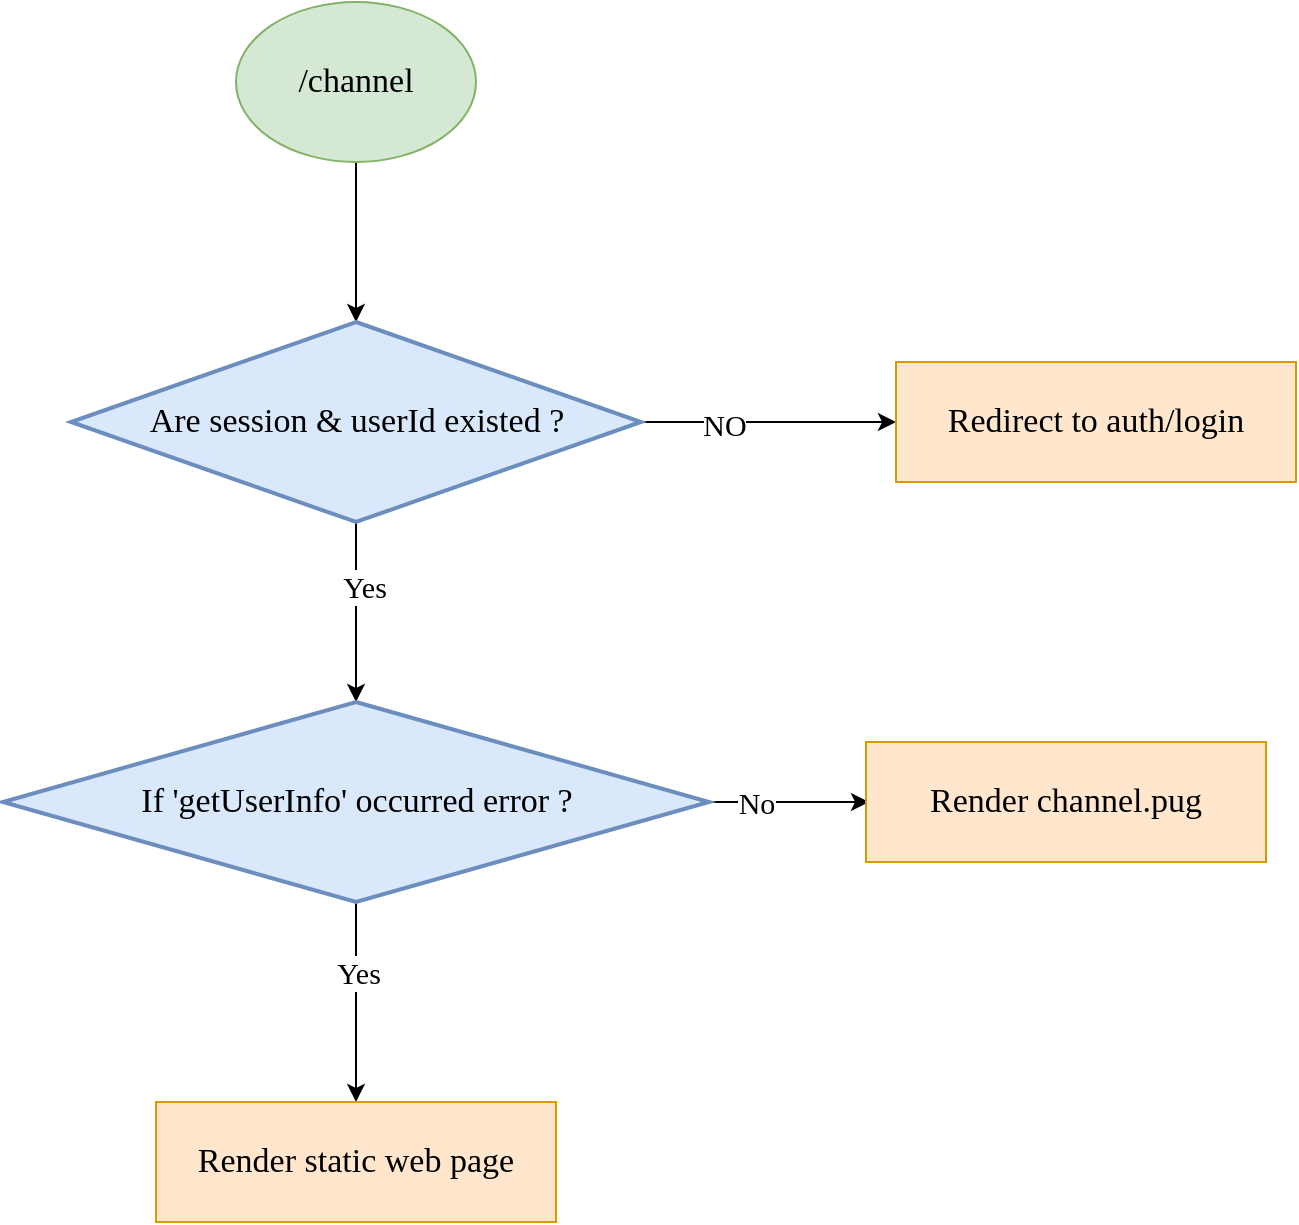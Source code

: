 <mxfile pages="1" version="11.2.3" type="device"><diagram id="lgIowpWJFltVMa0XAl6z" name="Page-1"><mxGraphModel dx="2272" dy="754" grid="1" gridSize="10" guides="1" tooltips="1" connect="1" arrows="1" fold="1" page="1" pageScale="1" pageWidth="850" pageHeight="1100" math="0" shadow="0"><root><mxCell id="0"/><mxCell id="1" parent="0"/><mxCell id="FHQw7LL9K9b0uytJYyVA-3" value="" style="edgeStyle=orthogonalEdgeStyle;rounded=0;orthogonalLoop=1;jettySize=auto;html=1;" edge="1" parent="1" source="FHQw7LL9K9b0uytJYyVA-1"><mxGeometry relative="1" as="geometry"><mxPoint x="170" y="220" as="targetPoint"/></mxGeometry></mxCell><mxCell id="FHQw7LL9K9b0uytJYyVA-1" value="&lt;font style=&quot;font-size: 17px&quot; face=&quot;Comic Sans MS&quot;&gt;/channel&lt;/font&gt;" style="ellipse;whiteSpace=wrap;html=1;fillColor=#d5e8d4;strokeColor=#82b366;" vertex="1" parent="1"><mxGeometry x="110" y="60" width="120" height="80" as="geometry"/></mxCell><mxCell id="FHQw7LL9K9b0uytJYyVA-6" value="" style="edgeStyle=orthogonalEdgeStyle;rounded=0;orthogonalLoop=1;jettySize=auto;html=1;entryX=0;entryY=0.5;entryDx=0;entryDy=0;" edge="1" parent="1" source="FHQw7LL9K9b0uytJYyVA-4" target="FHQw7LL9K9b0uytJYyVA-7"><mxGeometry relative="1" as="geometry"><mxPoint x="392.5" y="270" as="targetPoint"/></mxGeometry></mxCell><mxCell id="FHQw7LL9K9b0uytJYyVA-8" value="&lt;font style=&quot;font-size: 15px&quot; face=&quot;Comic Sans MS&quot;&gt;NO&lt;/font&gt;" style="text;html=1;resizable=0;points=[];align=center;verticalAlign=middle;labelBackgroundColor=#ffffff;" vertex="1" connectable="0" parent="FHQw7LL9K9b0uytJYyVA-6"><mxGeometry x="-0.349" y="-1" relative="1" as="geometry"><mxPoint as="offset"/></mxGeometry></mxCell><mxCell id="FHQw7LL9K9b0uytJYyVA-14" value="" style="edgeStyle=orthogonalEdgeStyle;rounded=0;orthogonalLoop=1;jettySize=auto;html=1;" edge="1" parent="1" source="FHQw7LL9K9b0uytJYyVA-4" target="FHQw7LL9K9b0uytJYyVA-13"><mxGeometry relative="1" as="geometry"/></mxCell><mxCell id="FHQw7LL9K9b0uytJYyVA-16" value="&lt;font style=&quot;font-size: 15px&quot; face=&quot;Comic Sans MS&quot;&gt;Yes&lt;/font&gt;" style="text;html=1;resizable=0;points=[];align=center;verticalAlign=middle;labelBackgroundColor=#ffffff;" vertex="1" connectable="0" parent="FHQw7LL9K9b0uytJYyVA-14"><mxGeometry x="-0.289" y="4" relative="1" as="geometry"><mxPoint as="offset"/></mxGeometry></mxCell><mxCell id="FHQw7LL9K9b0uytJYyVA-4" value="&lt;font style=&quot;font-size: 17px&quot; face=&quot;Comic Sans MS&quot;&gt;Are session &amp;amp; userId existed ?&lt;/font&gt;" style="strokeWidth=2;html=1;shape=mxgraph.flowchart.decision;whiteSpace=wrap;fillColor=#dae8fc;strokeColor=#6c8ebf;" vertex="1" parent="1"><mxGeometry x="27.5" y="220" width="285" height="100" as="geometry"/></mxCell><mxCell id="FHQw7LL9K9b0uytJYyVA-15" value="" style="edgeStyle=orthogonalEdgeStyle;rounded=0;orthogonalLoop=1;jettySize=auto;html=1;exitX=0.5;exitY=1;exitDx=0;exitDy=0;exitPerimeter=0;" edge="1" parent="1" source="FHQw7LL9K9b0uytJYyVA-13" target="FHQw7LL9K9b0uytJYyVA-12"><mxGeometry relative="1" as="geometry"><mxPoint x="170" y="530" as="sourcePoint"/><Array as="points"><mxPoint x="170" y="550"/><mxPoint x="170" y="550"/></Array></mxGeometry></mxCell><mxCell id="FHQw7LL9K9b0uytJYyVA-17" value="&lt;font style=&quot;font-size: 15px&quot; face=&quot;Comic Sans MS&quot;&gt;Yes&lt;/font&gt;" style="text;html=1;resizable=0;points=[];align=center;verticalAlign=middle;labelBackgroundColor=#ffffff;" vertex="1" connectable="0" parent="FHQw7LL9K9b0uytJYyVA-15"><mxGeometry x="-0.3" y="1" relative="1" as="geometry"><mxPoint as="offset"/></mxGeometry></mxCell><mxCell id="FHQw7LL9K9b0uytJYyVA-19" value="" style="edgeStyle=orthogonalEdgeStyle;rounded=0;orthogonalLoop=1;jettySize=auto;html=1;" edge="1" parent="1" source="FHQw7LL9K9b0uytJYyVA-13"><mxGeometry relative="1" as="geometry"><mxPoint x="426.5" y="460" as="targetPoint"/></mxGeometry></mxCell><mxCell id="FHQw7LL9K9b0uytJYyVA-21" value="&lt;font style=&quot;font-size: 15px&quot; face=&quot;Comic Sans MS&quot;&gt;No&lt;/font&gt;" style="text;html=1;resizable=0;points=[];align=center;verticalAlign=middle;labelBackgroundColor=#ffffff;" vertex="1" connectable="0" parent="FHQw7LL9K9b0uytJYyVA-19"><mxGeometry x="-0.762" y="-1" relative="1" as="geometry"><mxPoint x="13.5" y="-1" as="offset"/></mxGeometry></mxCell><mxCell id="FHQw7LL9K9b0uytJYyVA-13" value="&lt;font style=&quot;font-size: 17px&quot; face=&quot;Comic Sans MS&quot;&gt;If 'getUserInfo' occurred error ?&lt;/font&gt;" style="strokeWidth=2;html=1;shape=mxgraph.flowchart.decision;whiteSpace=wrap;fillColor=#dae8fc;strokeColor=#6c8ebf;" vertex="1" parent="1"><mxGeometry x="-6.5" y="410" width="353" height="100" as="geometry"/></mxCell><mxCell id="FHQw7LL9K9b0uytJYyVA-7" value="&lt;font style=&quot;font-size: 17px&quot; face=&quot;Comic Sans MS&quot;&gt;Redirect to auth/login&lt;/font&gt;" style="rounded=0;whiteSpace=wrap;html=1;fillColor=#ffe6cc;strokeColor=#d79b00;" vertex="1" parent="1"><mxGeometry x="440" y="240" width="200" height="60" as="geometry"/></mxCell><mxCell id="FHQw7LL9K9b0uytJYyVA-12" value="&lt;font style=&quot;font-size: 17px&quot; face=&quot;Comic Sans MS&quot;&gt;Render static web page&lt;/font&gt;" style="rounded=0;whiteSpace=wrap;html=1;fillColor=#ffe6cc;strokeColor=#d79b00;" vertex="1" parent="1"><mxGeometry x="70" y="610" width="200" height="60" as="geometry"/></mxCell><mxCell id="FHQw7LL9K9b0uytJYyVA-20" value="&lt;font style=&quot;font-size: 17px&quot; face=&quot;Comic Sans MS&quot;&gt;Render channel.pug&lt;/font&gt;" style="rounded=0;whiteSpace=wrap;html=1;fillColor=#ffe6cc;strokeColor=#d79b00;" vertex="1" parent="1"><mxGeometry x="425" y="430" width="200" height="60" as="geometry"/></mxCell></root></mxGraphModel></diagram></mxfile>